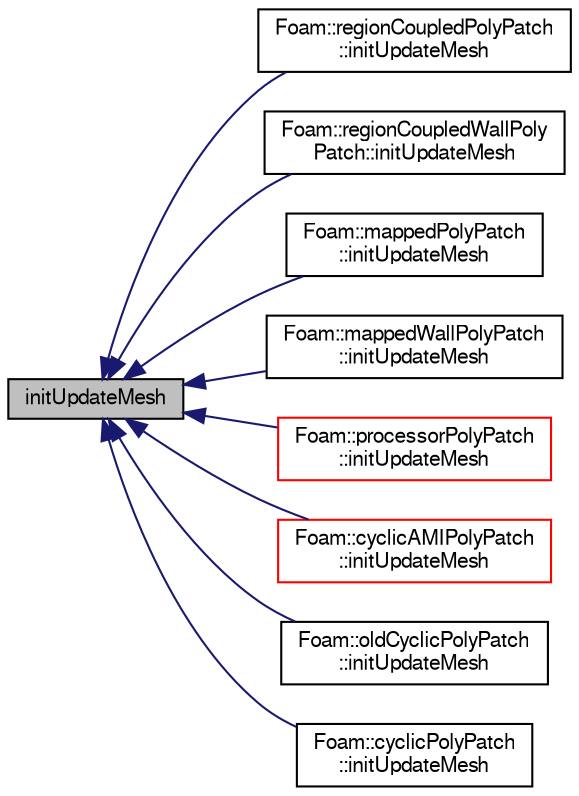 digraph "initUpdateMesh"
{
  bgcolor="transparent";
  edge [fontname="FreeSans",fontsize="10",labelfontname="FreeSans",labelfontsize="10"];
  node [fontname="FreeSans",fontsize="10",shape=record];
  rankdir="LR";
  Node173 [label="initUpdateMesh",height=0.2,width=0.4,color="black", fillcolor="grey75", style="filled", fontcolor="black"];
  Node173 -> Node174 [dir="back",color="midnightblue",fontsize="10",style="solid",fontname="FreeSans"];
  Node174 [label="Foam::regionCoupledPolyPatch\l::initUpdateMesh",height=0.2,width=0.4,color="black",URL="$a25186.html#aba14098b759b2f349996ba9d0c33544c",tooltip="Initialise the update of the patch topology. "];
  Node173 -> Node175 [dir="back",color="midnightblue",fontsize="10",style="solid",fontname="FreeSans"];
  Node175 [label="Foam::regionCoupledWallPoly\lPatch::initUpdateMesh",height=0.2,width=0.4,color="black",URL="$a25190.html#aba14098b759b2f349996ba9d0c33544c",tooltip="Initialise the update of the patch topology. "];
  Node173 -> Node176 [dir="back",color="midnightblue",fontsize="10",style="solid",fontname="FreeSans"];
  Node176 [label="Foam::mappedPolyPatch\l::initUpdateMesh",height=0.2,width=0.4,color="black",URL="$a25106.html#aba14098b759b2f349996ba9d0c33544c",tooltip="Initialise the update of the patch topology. "];
  Node173 -> Node177 [dir="back",color="midnightblue",fontsize="10",style="solid",fontname="FreeSans"];
  Node177 [label="Foam::mappedWallPolyPatch\l::initUpdateMesh",height=0.2,width=0.4,color="black",URL="$a25114.html#aba14098b759b2f349996ba9d0c33544c",tooltip="Initialise the update of the patch topology. "];
  Node173 -> Node178 [dir="back",color="midnightblue",fontsize="10",style="solid",fontname="FreeSans"];
  Node178 [label="Foam::processorPolyPatch\l::initUpdateMesh",height=0.2,width=0.4,color="red",URL="$a27454.html#aba14098b759b2f349996ba9d0c33544c",tooltip="Initialise the update of the patch topology. "];
  Node173 -> Node182 [dir="back",color="midnightblue",fontsize="10",style="solid",fontname="FreeSans"];
  Node182 [label="Foam::cyclicAMIPolyPatch\l::initUpdateMesh",height=0.2,width=0.4,color="red",URL="$a24946.html#aba14098b759b2f349996ba9d0c33544c",tooltip="Initialise the update of the patch topology. "];
  Node173 -> Node184 [dir="back",color="midnightblue",fontsize="10",style="solid",fontname="FreeSans"];
  Node184 [label="Foam::oldCyclicPolyPatch\l::initUpdateMesh",height=0.2,width=0.4,color="black",URL="$a27450.html#aba14098b759b2f349996ba9d0c33544c",tooltip="Initialise the update of the patch topology. "];
  Node173 -> Node185 [dir="back",color="midnightblue",fontsize="10",style="solid",fontname="FreeSans"];
  Node185 [label="Foam::cyclicPolyPatch\l::initUpdateMesh",height=0.2,width=0.4,color="black",URL="$a27434.html#aba14098b759b2f349996ba9d0c33544c",tooltip="Initialise the update of the patch topology. "];
}
